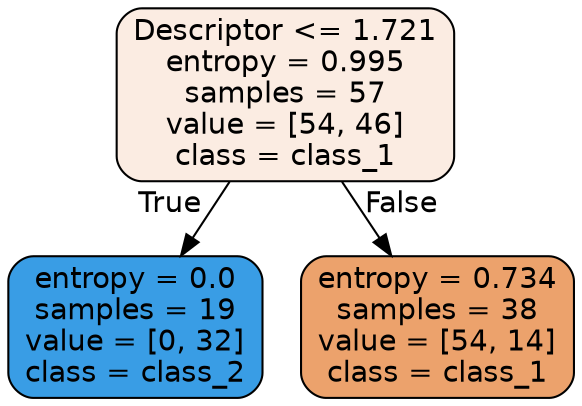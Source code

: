 digraph Tree {
node [shape=box, style="filled, rounded", color="black", fontname="helvetica"] ;
edge [fontname="helvetica"] ;
0 [label="Descriptor <= 1.721\nentropy = 0.995\nsamples = 57\nvalue = [54, 46]\nclass = class_1", fillcolor="#fbece2"] ;
1 [label="entropy = 0.0\nsamples = 19\nvalue = [0, 32]\nclass = class_2", fillcolor="#399de5"] ;
0 -> 1 [labeldistance=2.5, labelangle=45, headlabel="True"] ;
2 [label="entropy = 0.734\nsamples = 38\nvalue = [54, 14]\nclass = class_1", fillcolor="#eca26c"] ;
0 -> 2 [labeldistance=2.5, labelangle=-45, headlabel="False"] ;
}